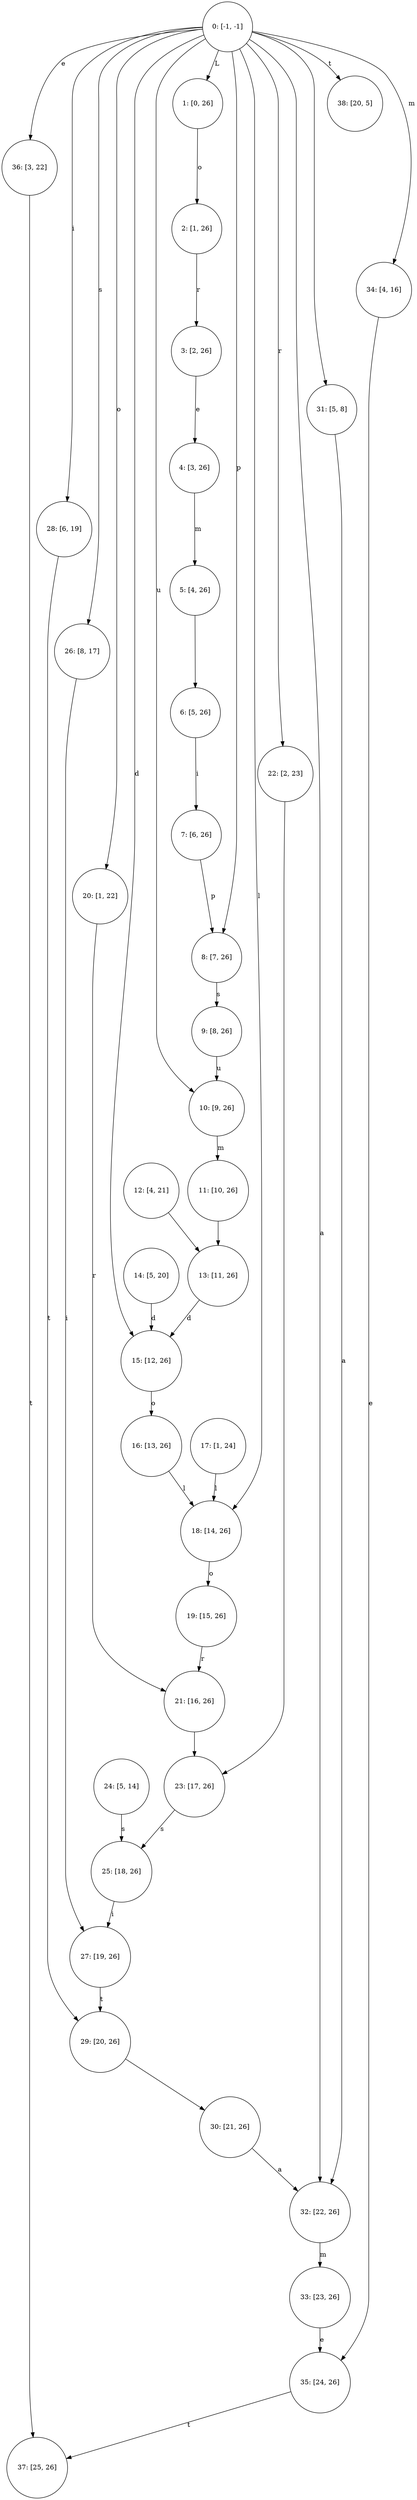 digraph {node [shape=circle];
0 [label="0: [-1, -1]"];
0 -> 1 [label="L"];
0 -> 20 [label="o"];
0 -> 22 [label="r"];
0 -> 36 [label="e"];
0 -> 34 [label="m"];
0 -> 31 [label=" "];
0 -> 28 [label="i"];
0 -> 8 [label="p"];
0 -> 26 [label="s"];
0 -> 10 [label="u"];
0 -> 15 [label="d"];
0 -> 18 [label="l"];
0 -> 38 [label="t"];
0 -> 32 [label="a"];
1 [label="1: [0, 26]"];
1 -> 2 [label="o"];
2 [label="2: [1, 26]"];
2 -> 3 [label="r"];
3 [label="3: [2, 26]"];
3 -> 4 [label="e"];
4 [label="4: [3, 26]"];
4 -> 5 [label="m"];
5 [label="5: [4, 26]"];
5 -> 6 [label=" "];
6 [label="6: [5, 26]"];
6 -> 7 [label="i"];
7 [label="7: [6, 26]"];
7 -> 8 [label="p"];
8 [label="8: [7, 26]"];
8 -> 9 [label="s"];
9 [label="9: [8, 26]"];
9 -> 10 [label="u"];
10 [label="10: [9, 26]"];
10 -> 11 [label="m"];
11 [label="11: [10, 26]"];
11 -> 13 [label=" "];
12 [label="12: [4, 21]"];
12 -> 13 [label=" "];
13 [label="13: [11, 26]"];
13 -> 15 [label="d"];
14 [label="14: [5, 20]"];
14 -> 15 [label="d"];
15 [label="15: [12, 26]"];
15 -> 16 [label="o"];
16 [label="16: [13, 26]"];
16 -> 18 [label="l"];
17 [label="17: [1, 24]"];
17 -> 18 [label="l"];
18 [label="18: [14, 26]"];
18 -> 19 [label="o"];
19 [label="19: [15, 26]"];
19 -> 21 [label="r"];
20 [label="20: [1, 22]"];
20 -> 21 [label="r"];
21 [label="21: [16, 26]"];
21 -> 23 [label=" "];
22 [label="22: [2, 23]"];
22 -> 23 [label=" "];
23 [label="23: [17, 26]"];
23 -> 25 [label="s"];
24 [label="24: [5, 14]"];
24 -> 25 [label="s"];
25 [label="25: [18, 26]"];
25 -> 27 [label="i"];
26 [label="26: [8, 17]"];
26 -> 27 [label="i"];
27 [label="27: [19, 26]"];
27 -> 29 [label="t"];
28 [label="28: [6, 19]"];
28 -> 29 [label="t"];
29 [label="29: [20, 26]"];
29 -> 30 [label=" "];
30 [label="30: [21, 26]"];
30 -> 32 [label="a"];
31 [label="31: [5, 8]"];
31 -> 32 [label="a"];
32 [label="32: [22, 26]"];
32 -> 33 [label="m"];
33 [label="33: [23, 26]"];
33 -> 35 [label="e"];
34 [label="34: [4, 16]"];
34 -> 35 [label="e"];
35 [label="35: [24, 26]"];
35 -> 37 [label="t"];
36 [label="36: [3, 22]"];
36 -> 37 [label="t"];
37 [label="37: [25, 26]"];
38 [label="38: [20, 5]"];
}